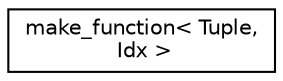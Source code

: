 digraph "Graphical Class Hierarchy"
{
  edge [fontname="Helvetica",fontsize="10",labelfontname="Helvetica",labelfontsize="10"];
  node [fontname="Helvetica",fontsize="10",shape=record];
  rankdir="LR";
  Node0 [label="make_function\< Tuple,\l Idx \>",height=0.2,width=0.4,color="black", fillcolor="white", style="filled",URL="$structmake__function.html"];
}
